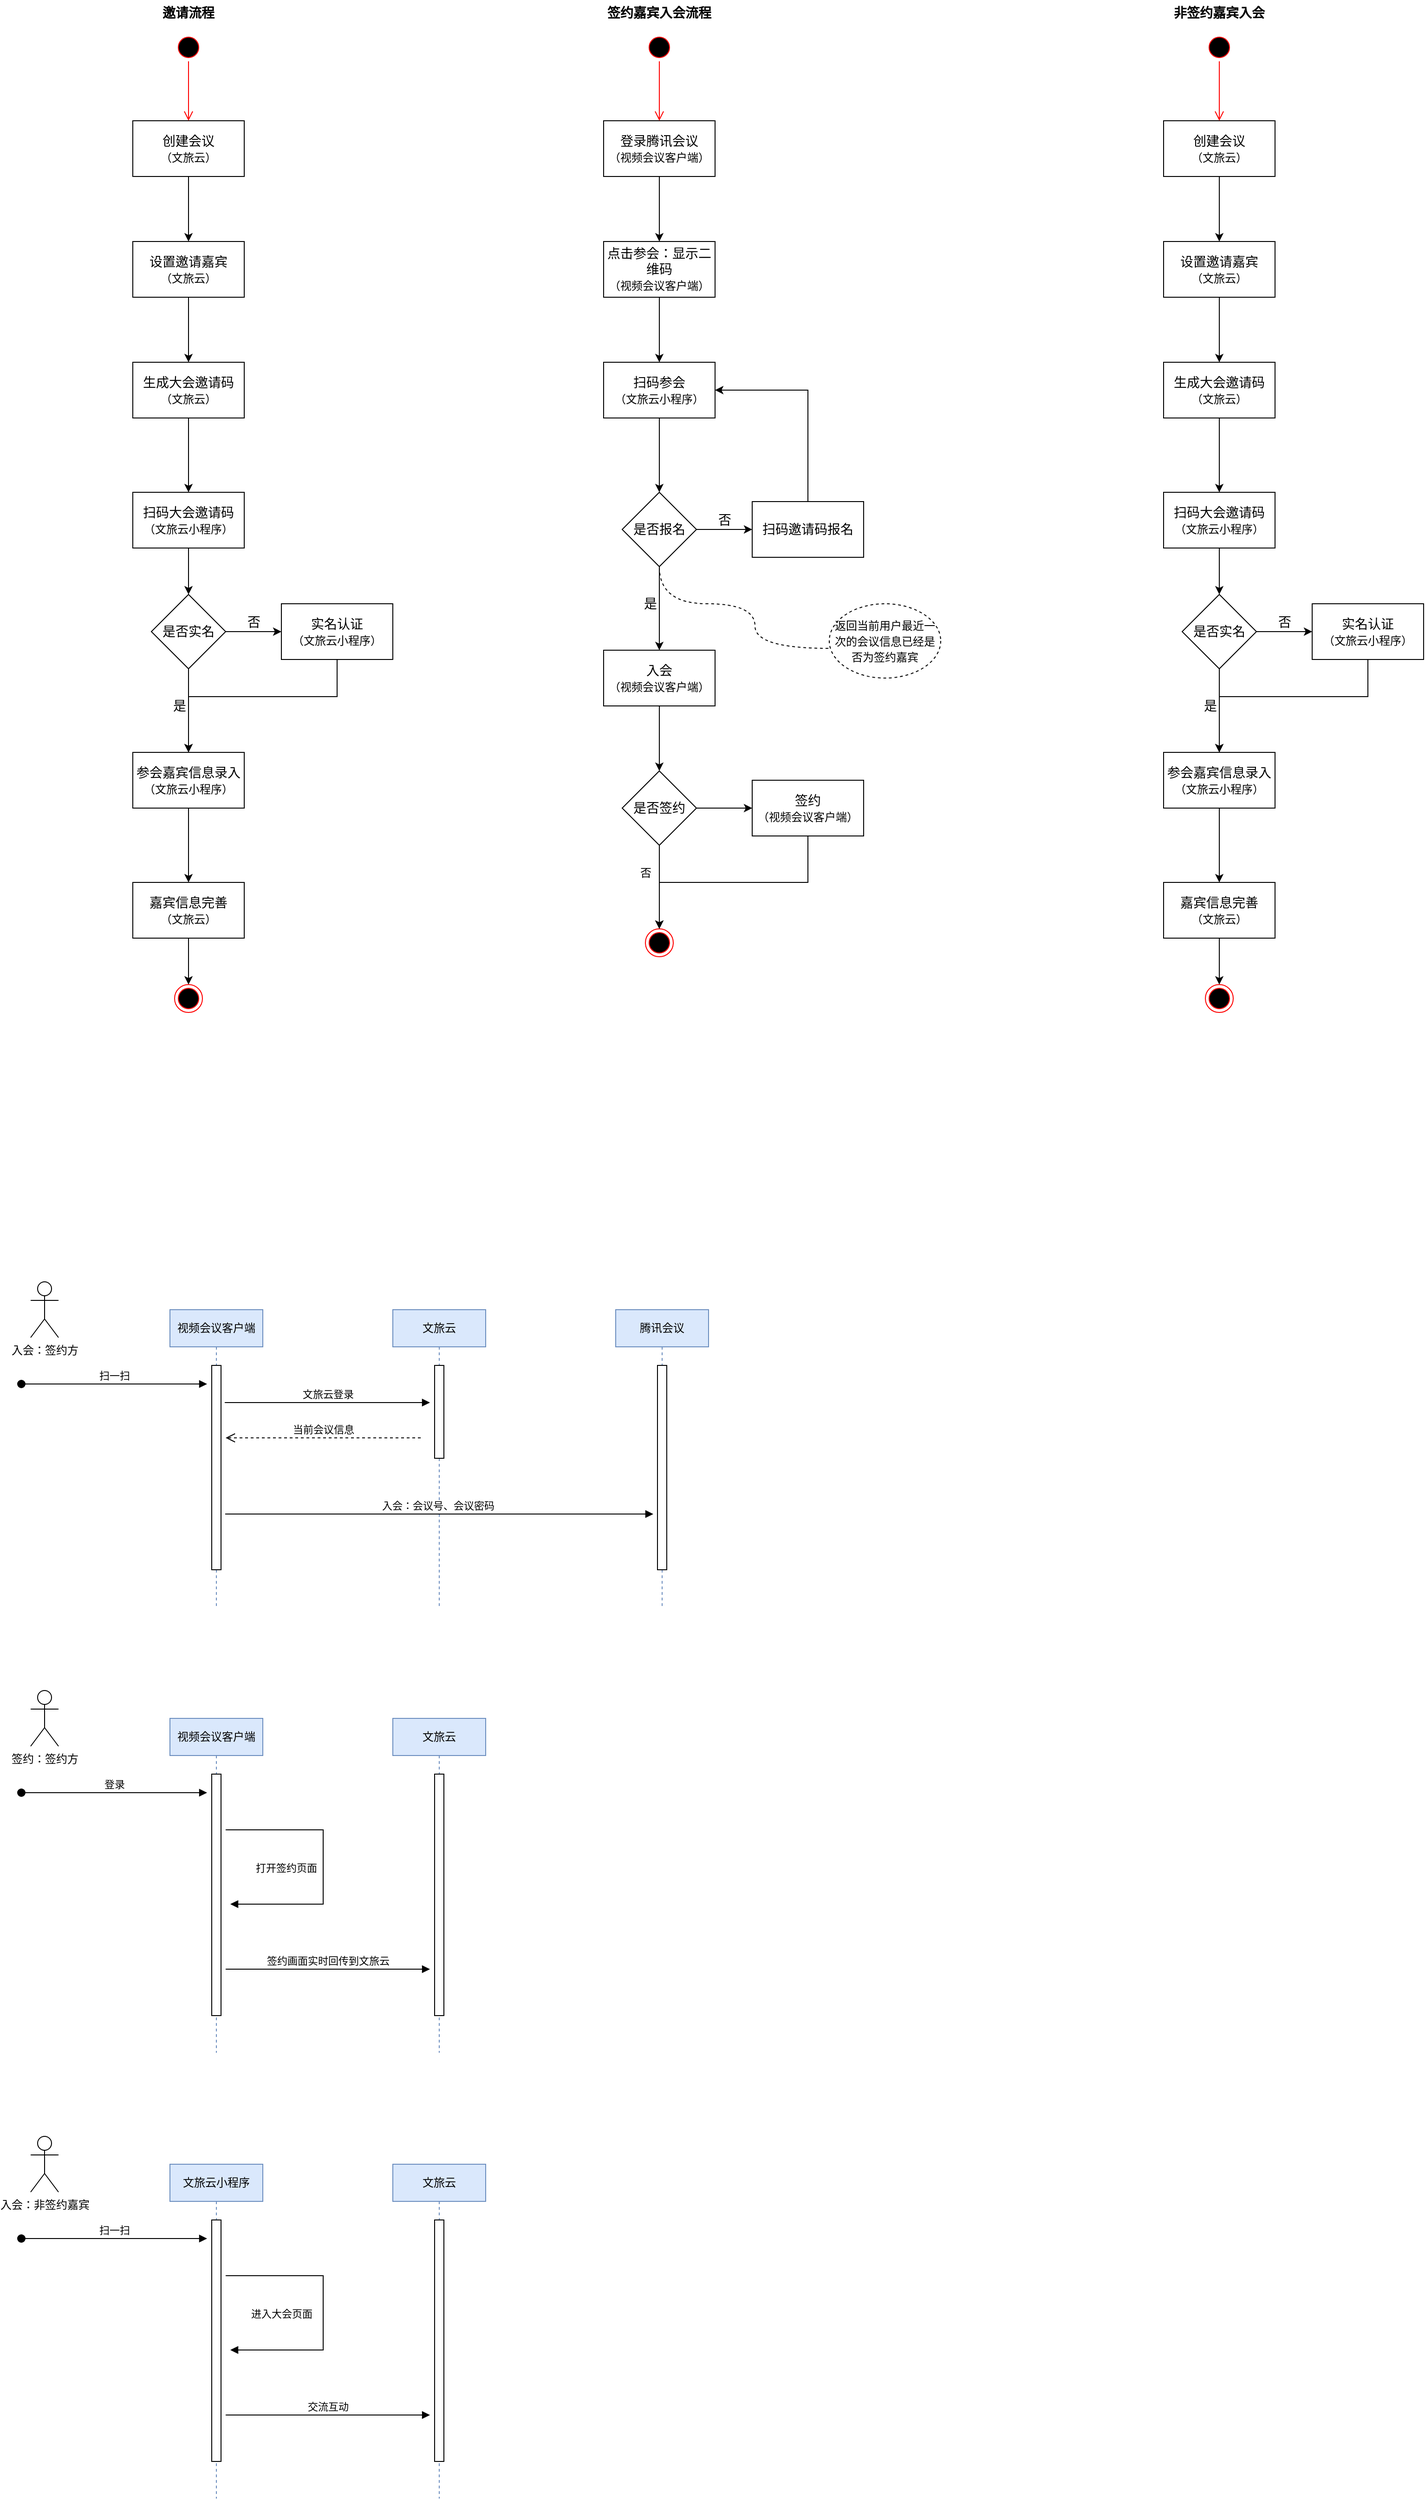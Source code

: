 <mxfile version="17.4.3" type="github">
  <diagram id="dWDWc4EyFyWDF9khaK5P" name="第 1 页">
    <mxGraphModel dx="2249" dy="1963" grid="1" gridSize="10" guides="1" tooltips="1" connect="1" arrows="1" fold="1" page="1" pageScale="1" pageWidth="827" pageHeight="1169" math="0" shadow="0">
      <root>
        <mxCell id="0" />
        <mxCell id="1" parent="0" />
        <mxCell id="BEaddWaeXoZHOyZYiYv0-9" value="入会：签约方" style="shape=umlActor;verticalLabelPosition=bottom;verticalAlign=top;html=1;outlineConnect=0;" vertex="1" parent="1">
          <mxGeometry x="-780" y="710" width="30" height="60" as="geometry" />
        </mxCell>
        <mxCell id="BEaddWaeXoZHOyZYiYv0-13" value="视频会议客户端" style="shape=umlLifeline;perimeter=lifelinePerimeter;whiteSpace=wrap;html=1;container=1;collapsible=0;recursiveResize=0;outlineConnect=0;fillColor=#dae8fc;strokeColor=#6c8ebf;" vertex="1" parent="1">
          <mxGeometry x="-630" y="740" width="100" height="320" as="geometry" />
        </mxCell>
        <mxCell id="BEaddWaeXoZHOyZYiYv0-11" value="" style="html=1;points=[];perimeter=orthogonalPerimeter;" vertex="1" parent="BEaddWaeXoZHOyZYiYv0-13">
          <mxGeometry x="45" y="60" width="10" height="220" as="geometry" />
        </mxCell>
        <mxCell id="BEaddWaeXoZHOyZYiYv0-15" value="文旅云" style="shape=umlLifeline;perimeter=lifelinePerimeter;whiteSpace=wrap;html=1;container=1;collapsible=0;recursiveResize=0;outlineConnect=0;fillColor=#dae8fc;strokeColor=#6c8ebf;" vertex="1" parent="1">
          <mxGeometry x="-390" y="740" width="100" height="320" as="geometry" />
        </mxCell>
        <mxCell id="BEaddWaeXoZHOyZYiYv0-16" value="" style="html=1;points=[];perimeter=orthogonalPerimeter;" vertex="1" parent="BEaddWaeXoZHOyZYiYv0-15">
          <mxGeometry x="45" y="60" width="10" height="100" as="geometry" />
        </mxCell>
        <mxCell id="BEaddWaeXoZHOyZYiYv0-17" value="腾讯会议" style="shape=umlLifeline;perimeter=lifelinePerimeter;whiteSpace=wrap;html=1;container=1;collapsible=0;recursiveResize=0;outlineConnect=0;fillColor=#dae8fc;strokeColor=#6c8ebf;" vertex="1" parent="1">
          <mxGeometry x="-150" y="740" width="100" height="320" as="geometry" />
        </mxCell>
        <mxCell id="BEaddWaeXoZHOyZYiYv0-18" value="" style="html=1;points=[];perimeter=orthogonalPerimeter;" vertex="1" parent="BEaddWaeXoZHOyZYiYv0-17">
          <mxGeometry x="45" y="60" width="10" height="220" as="geometry" />
        </mxCell>
        <mxCell id="BEaddWaeXoZHOyZYiYv0-19" value="扫一扫" style="html=1;verticalAlign=bottom;startArrow=oval;startFill=1;endArrow=block;startSize=8;rounded=0;" edge="1" parent="1">
          <mxGeometry width="60" relative="1" as="geometry">
            <mxPoint x="-790" y="820" as="sourcePoint" />
            <mxPoint x="-590" y="820" as="targetPoint" />
          </mxGeometry>
        </mxCell>
        <mxCell id="BEaddWaeXoZHOyZYiYv0-24" value="文旅云登录" style="html=1;verticalAlign=bottom;endArrow=block;rounded=0;" edge="1" parent="1">
          <mxGeometry width="80" relative="1" as="geometry">
            <mxPoint x="-571" y="840" as="sourcePoint" />
            <mxPoint x="-350" y="840" as="targetPoint" />
          </mxGeometry>
        </mxCell>
        <mxCell id="BEaddWaeXoZHOyZYiYv0-25" value="入会：会议号、会议密码&amp;nbsp;" style="html=1;verticalAlign=bottom;endArrow=block;rounded=0;" edge="1" parent="1">
          <mxGeometry width="80" relative="1" as="geometry">
            <mxPoint x="-570.5" y="960" as="sourcePoint" />
            <mxPoint x="-109.5" y="960" as="targetPoint" />
          </mxGeometry>
        </mxCell>
        <mxCell id="BEaddWaeXoZHOyZYiYv0-26" value="当前会议信息" style="html=1;verticalAlign=bottom;endArrow=open;dashed=1;endSize=8;rounded=0;" edge="1" parent="1">
          <mxGeometry relative="1" as="geometry">
            <mxPoint x="-360" y="878" as="sourcePoint" />
            <mxPoint x="-570" y="878" as="targetPoint" />
          </mxGeometry>
        </mxCell>
        <mxCell id="BEaddWaeXoZHOyZYiYv0-42" value="签约：签约方" style="shape=umlActor;verticalLabelPosition=bottom;verticalAlign=top;html=1;outlineConnect=0;" vertex="1" parent="1">
          <mxGeometry x="-780" y="1150" width="30" height="60" as="geometry" />
        </mxCell>
        <mxCell id="BEaddWaeXoZHOyZYiYv0-43" value="视频会议客户端" style="shape=umlLifeline;perimeter=lifelinePerimeter;whiteSpace=wrap;html=1;container=1;collapsible=0;recursiveResize=0;outlineConnect=0;fillColor=#dae8fc;strokeColor=#6c8ebf;" vertex="1" parent="1">
          <mxGeometry x="-630" y="1180" width="100" height="360" as="geometry" />
        </mxCell>
        <mxCell id="BEaddWaeXoZHOyZYiYv0-44" value="" style="html=1;points=[];perimeter=orthogonalPerimeter;" vertex="1" parent="BEaddWaeXoZHOyZYiYv0-43">
          <mxGeometry x="45" y="60" width="10" height="260" as="geometry" />
        </mxCell>
        <mxCell id="BEaddWaeXoZHOyZYiYv0-46" value="文旅云" style="shape=umlLifeline;perimeter=lifelinePerimeter;whiteSpace=wrap;html=1;container=1;collapsible=0;recursiveResize=0;outlineConnect=0;fillColor=#dae8fc;strokeColor=#6c8ebf;" vertex="1" parent="1">
          <mxGeometry x="-390" y="1180" width="100" height="360" as="geometry" />
        </mxCell>
        <mxCell id="BEaddWaeXoZHOyZYiYv0-47" value="" style="html=1;points=[];perimeter=orthogonalPerimeter;" vertex="1" parent="BEaddWaeXoZHOyZYiYv0-46">
          <mxGeometry x="45" y="60" width="10" height="260" as="geometry" />
        </mxCell>
        <mxCell id="BEaddWaeXoZHOyZYiYv0-51" value="登录" style="html=1;verticalAlign=bottom;startArrow=oval;startFill=1;endArrow=block;startSize=8;rounded=0;" edge="1" parent="1">
          <mxGeometry width="60" relative="1" as="geometry">
            <mxPoint x="-790" y="1260" as="sourcePoint" />
            <mxPoint x="-590" y="1260" as="targetPoint" />
          </mxGeometry>
        </mxCell>
        <mxCell id="BEaddWaeXoZHOyZYiYv0-55" value="打开签约页面" style="html=1;verticalAlign=bottom;endArrow=block;rounded=0;" edge="1" parent="1">
          <mxGeometry x="0.579" y="-30" width="80" relative="1" as="geometry">
            <mxPoint x="-570" y="1300" as="sourcePoint" />
            <mxPoint x="-565" y="1380" as="targetPoint" />
            <Array as="points">
              <mxPoint x="-465" y="1300" />
              <mxPoint x="-465" y="1380" />
            </Array>
            <mxPoint as="offset" />
          </mxGeometry>
        </mxCell>
        <mxCell id="BEaddWaeXoZHOyZYiYv0-45" value="签约画面实时回传到文旅云" style="html=1;verticalAlign=bottom;endArrow=block;rounded=0;" edge="1" parent="1">
          <mxGeometry width="80" relative="1" as="geometry">
            <mxPoint x="-570" y="1450" as="sourcePoint" />
            <mxPoint x="-350" y="1450" as="targetPoint" />
          </mxGeometry>
        </mxCell>
        <mxCell id="BEaddWaeXoZHOyZYiYv0-56" value="入会：非签约嘉宾" style="shape=umlActor;verticalLabelPosition=bottom;verticalAlign=top;html=1;outlineConnect=0;" vertex="1" parent="1">
          <mxGeometry x="-780" y="1630" width="30" height="60" as="geometry" />
        </mxCell>
        <mxCell id="BEaddWaeXoZHOyZYiYv0-57" value="文旅云小程序" style="shape=umlLifeline;perimeter=lifelinePerimeter;whiteSpace=wrap;html=1;container=1;collapsible=0;recursiveResize=0;outlineConnect=0;fillColor=#dae8fc;strokeColor=#6c8ebf;" vertex="1" parent="1">
          <mxGeometry x="-630" y="1660" width="100" height="360" as="geometry" />
        </mxCell>
        <mxCell id="BEaddWaeXoZHOyZYiYv0-58" value="" style="html=1;points=[];perimeter=orthogonalPerimeter;" vertex="1" parent="BEaddWaeXoZHOyZYiYv0-57">
          <mxGeometry x="45" y="60" width="10" height="260" as="geometry" />
        </mxCell>
        <mxCell id="BEaddWaeXoZHOyZYiYv0-59" value="文旅云" style="shape=umlLifeline;perimeter=lifelinePerimeter;whiteSpace=wrap;html=1;container=1;collapsible=0;recursiveResize=0;outlineConnect=0;fillColor=#dae8fc;strokeColor=#6c8ebf;" vertex="1" parent="1">
          <mxGeometry x="-390" y="1660" width="100" height="360" as="geometry" />
        </mxCell>
        <mxCell id="BEaddWaeXoZHOyZYiYv0-60" value="" style="html=1;points=[];perimeter=orthogonalPerimeter;" vertex="1" parent="BEaddWaeXoZHOyZYiYv0-59">
          <mxGeometry x="45" y="60" width="10" height="260" as="geometry" />
        </mxCell>
        <mxCell id="BEaddWaeXoZHOyZYiYv0-61" value="扫一扫" style="html=1;verticalAlign=bottom;startArrow=oval;startFill=1;endArrow=block;startSize=8;rounded=0;" edge="1" parent="1">
          <mxGeometry width="60" relative="1" as="geometry">
            <mxPoint x="-790" y="1740" as="sourcePoint" />
            <mxPoint x="-590" y="1740" as="targetPoint" />
          </mxGeometry>
        </mxCell>
        <mxCell id="BEaddWaeXoZHOyZYiYv0-62" value="进入大会页面" style="html=1;verticalAlign=bottom;endArrow=block;rounded=0;" edge="1" parent="1">
          <mxGeometry x="0.614" y="-30" width="80" relative="1" as="geometry">
            <mxPoint x="-570" y="1780" as="sourcePoint" />
            <mxPoint x="-565" y="1860" as="targetPoint" />
            <Array as="points">
              <mxPoint x="-465" y="1780" />
              <mxPoint x="-465" y="1860" />
            </Array>
            <mxPoint as="offset" />
          </mxGeometry>
        </mxCell>
        <mxCell id="BEaddWaeXoZHOyZYiYv0-63" value="交流互动" style="html=1;verticalAlign=bottom;endArrow=block;rounded=0;" edge="1" parent="1">
          <mxGeometry width="80" relative="1" as="geometry">
            <mxPoint x="-570" y="1930" as="sourcePoint" />
            <mxPoint x="-350" y="1930" as="targetPoint" />
          </mxGeometry>
        </mxCell>
        <mxCell id="BEaddWaeXoZHOyZYiYv0-95" value="" style="edgeStyle=orthogonalEdgeStyle;rounded=0;orthogonalLoop=1;jettySize=auto;html=1;fontSize=14;" edge="1" parent="1" source="BEaddWaeXoZHOyZYiYv0-93" target="BEaddWaeXoZHOyZYiYv0-94">
          <mxGeometry relative="1" as="geometry" />
        </mxCell>
        <mxCell id="BEaddWaeXoZHOyZYiYv0-93" value="&lt;font&gt;创建会议&lt;/font&gt;&lt;br style=&quot;font-size: 12px&quot;&gt;&lt;span style=&quot;font-size: 12px&quot;&gt;（文旅云）&lt;/span&gt;" style="rounded=0;whiteSpace=wrap;html=1;fontSize=14;" vertex="1" parent="1">
          <mxGeometry x="-670" y="-540" width="120" height="60" as="geometry" />
        </mxCell>
        <mxCell id="BEaddWaeXoZHOyZYiYv0-97" value="" style="edgeStyle=orthogonalEdgeStyle;rounded=0;orthogonalLoop=1;jettySize=auto;html=1;fontSize=14;" edge="1" parent="1" source="BEaddWaeXoZHOyZYiYv0-94" target="BEaddWaeXoZHOyZYiYv0-96">
          <mxGeometry relative="1" as="geometry" />
        </mxCell>
        <mxCell id="BEaddWaeXoZHOyZYiYv0-94" value="设置邀请嘉宾&lt;br style=&quot;font-size: 12px&quot;&gt;&lt;span style=&quot;font-size: 12px&quot;&gt;（文旅云）&lt;/span&gt;" style="rounded=0;whiteSpace=wrap;html=1;fontSize=14;" vertex="1" parent="1">
          <mxGeometry x="-670" y="-410" width="120" height="60" as="geometry" />
        </mxCell>
        <mxCell id="BEaddWaeXoZHOyZYiYv0-99" value="" style="edgeStyle=orthogonalEdgeStyle;rounded=0;orthogonalLoop=1;jettySize=auto;html=1;fontSize=14;" edge="1" parent="1" source="BEaddWaeXoZHOyZYiYv0-96" target="BEaddWaeXoZHOyZYiYv0-98">
          <mxGeometry relative="1" as="geometry" />
        </mxCell>
        <mxCell id="BEaddWaeXoZHOyZYiYv0-96" value="生成大会邀请码&lt;br style=&quot;font-size: 12px&quot;&gt;&lt;span style=&quot;font-size: 12px&quot;&gt;（文旅云）&lt;/span&gt;" style="rounded=0;whiteSpace=wrap;html=1;fontSize=14;" vertex="1" parent="1">
          <mxGeometry x="-670" y="-280" width="120" height="60" as="geometry" />
        </mxCell>
        <mxCell id="BEaddWaeXoZHOyZYiYv0-101" style="edgeStyle=orthogonalEdgeStyle;rounded=0;orthogonalLoop=1;jettySize=auto;html=1;exitX=0.5;exitY=1;exitDx=0;exitDy=0;entryX=0.5;entryY=0;entryDx=0;entryDy=0;fontSize=14;" edge="1" parent="1" source="BEaddWaeXoZHOyZYiYv0-98" target="BEaddWaeXoZHOyZYiYv0-100">
          <mxGeometry relative="1" as="geometry" />
        </mxCell>
        <mxCell id="BEaddWaeXoZHOyZYiYv0-98" value="扫码大会邀请码&lt;br style=&quot;font-size: 12px&quot;&gt;&lt;span style=&quot;font-size: 12px&quot;&gt;（文旅云小程序）&lt;/span&gt;" style="rounded=0;whiteSpace=wrap;html=1;fontSize=14;" vertex="1" parent="1">
          <mxGeometry x="-670" y="-140" width="120" height="60" as="geometry" />
        </mxCell>
        <mxCell id="BEaddWaeXoZHOyZYiYv0-103" value="" style="edgeStyle=orthogonalEdgeStyle;rounded=0;orthogonalLoop=1;jettySize=auto;html=1;fontSize=14;" edge="1" parent="1" source="BEaddWaeXoZHOyZYiYv0-100" target="BEaddWaeXoZHOyZYiYv0-102">
          <mxGeometry relative="1" as="geometry" />
        </mxCell>
        <mxCell id="BEaddWaeXoZHOyZYiYv0-106" value="" style="edgeStyle=orthogonalEdgeStyle;rounded=0;orthogonalLoop=1;jettySize=auto;html=1;fontSize=14;" edge="1" parent="1" source="BEaddWaeXoZHOyZYiYv0-100" target="BEaddWaeXoZHOyZYiYv0-105">
          <mxGeometry relative="1" as="geometry" />
        </mxCell>
        <mxCell id="BEaddWaeXoZHOyZYiYv0-100" value="是否实名" style="rhombus;whiteSpace=wrap;html=1;fontSize=14;" vertex="1" parent="1">
          <mxGeometry x="-650" y="-30" width="80" height="80" as="geometry" />
        </mxCell>
        <mxCell id="BEaddWaeXoZHOyZYiYv0-111" value="" style="edgeStyle=orthogonalEdgeStyle;rounded=0;orthogonalLoop=1;jettySize=auto;html=1;fontSize=14;" edge="1" parent="1" source="BEaddWaeXoZHOyZYiYv0-102" target="BEaddWaeXoZHOyZYiYv0-110">
          <mxGeometry relative="1" as="geometry" />
        </mxCell>
        <mxCell id="BEaddWaeXoZHOyZYiYv0-102" value="参会嘉宾信息录入&lt;br style=&quot;font-size: 12px&quot;&gt;&lt;span style=&quot;font-size: 12px&quot;&gt;（文旅云小程序）&lt;/span&gt;" style="whiteSpace=wrap;html=1;fontSize=14;" vertex="1" parent="1">
          <mxGeometry x="-670" y="140" width="120" height="60" as="geometry" />
        </mxCell>
        <mxCell id="BEaddWaeXoZHOyZYiYv0-104" value="是" style="text;html=1;align=center;verticalAlign=middle;resizable=0;points=[];autosize=1;strokeColor=none;fillColor=none;fontSize=14;" vertex="1" parent="1">
          <mxGeometry x="-635" y="80" width="30" height="20" as="geometry" />
        </mxCell>
        <mxCell id="BEaddWaeXoZHOyZYiYv0-107" style="edgeStyle=orthogonalEdgeStyle;rounded=0;orthogonalLoop=1;jettySize=auto;html=1;fontSize=14;entryX=0.5;entryY=0;entryDx=0;entryDy=0;" edge="1" parent="1" source="BEaddWaeXoZHOyZYiYv0-105" target="BEaddWaeXoZHOyZYiYv0-102">
          <mxGeometry relative="1" as="geometry">
            <mxPoint x="-610" y="70" as="targetPoint" />
            <Array as="points">
              <mxPoint x="-450" y="80" />
              <mxPoint x="-610" y="80" />
            </Array>
          </mxGeometry>
        </mxCell>
        <mxCell id="BEaddWaeXoZHOyZYiYv0-105" value="&lt;span&gt;实名认证&lt;/span&gt;&lt;br style=&quot;font-size: 12px&quot;&gt;&lt;span style=&quot;font-size: 12px&quot;&gt;（文旅云小程序）&lt;/span&gt;" style="whiteSpace=wrap;html=1;fontSize=14;" vertex="1" parent="1">
          <mxGeometry x="-510" y="-20" width="120" height="60" as="geometry" />
        </mxCell>
        <mxCell id="BEaddWaeXoZHOyZYiYv0-108" value="否" style="text;html=1;align=center;verticalAlign=middle;resizable=0;points=[];autosize=1;strokeColor=none;fillColor=none;fontSize=14;" vertex="1" parent="1">
          <mxGeometry x="-555" y="-10" width="30" height="20" as="geometry" />
        </mxCell>
        <mxCell id="BEaddWaeXoZHOyZYiYv0-113" style="edgeStyle=orthogonalEdgeStyle;rounded=0;orthogonalLoop=1;jettySize=auto;html=1;fontSize=14;" edge="1" parent="1" source="BEaddWaeXoZHOyZYiYv0-110" target="BEaddWaeXoZHOyZYiYv0-112">
          <mxGeometry relative="1" as="geometry" />
        </mxCell>
        <mxCell id="BEaddWaeXoZHOyZYiYv0-110" value="嘉宾信息完善&lt;br style=&quot;font-size: 12px&quot;&gt;&lt;span style=&quot;font-size: 12px&quot;&gt;（文旅云）&lt;/span&gt;" style="whiteSpace=wrap;html=1;fontSize=14;" vertex="1" parent="1">
          <mxGeometry x="-670" y="280" width="120" height="60" as="geometry" />
        </mxCell>
        <mxCell id="BEaddWaeXoZHOyZYiYv0-112" value="" style="ellipse;html=1;shape=endState;fillColor=#000000;strokeColor=#ff0000;fontSize=14;" vertex="1" parent="1">
          <mxGeometry x="-625" y="390" width="30" height="30" as="geometry" />
        </mxCell>
        <mxCell id="BEaddWaeXoZHOyZYiYv0-114" value="" style="ellipse;html=1;shape=startState;fillColor=#000000;strokeColor=#ff0000;fontSize=14;" vertex="1" parent="1">
          <mxGeometry x="-625" y="-634" width="30" height="30" as="geometry" />
        </mxCell>
        <mxCell id="BEaddWaeXoZHOyZYiYv0-115" value="" style="edgeStyle=orthogonalEdgeStyle;html=1;verticalAlign=bottom;endArrow=open;endSize=8;strokeColor=#ff0000;rounded=0;fontSize=14;" edge="1" source="BEaddWaeXoZHOyZYiYv0-114" parent="1" target="BEaddWaeXoZHOyZYiYv0-93">
          <mxGeometry relative="1" as="geometry">
            <mxPoint x="-855" y="-65" as="targetPoint" />
          </mxGeometry>
        </mxCell>
        <mxCell id="BEaddWaeXoZHOyZYiYv0-116" value="邀请流程" style="text;align=center;fontStyle=1;verticalAlign=middle;spacingLeft=3;spacingRight=3;strokeColor=none;rotatable=0;points=[[0,0.5],[1,0.5]];portConstraint=eastwest;fontSize=14;" vertex="1" parent="1">
          <mxGeometry x="-650" y="-670" width="80" height="26" as="geometry" />
        </mxCell>
        <mxCell id="BEaddWaeXoZHOyZYiYv0-117" value="" style="edgeStyle=orthogonalEdgeStyle;rounded=0;orthogonalLoop=1;jettySize=auto;html=1;fontSize=14;" edge="1" parent="1" source="BEaddWaeXoZHOyZYiYv0-118" target="BEaddWaeXoZHOyZYiYv0-120">
          <mxGeometry relative="1" as="geometry" />
        </mxCell>
        <mxCell id="BEaddWaeXoZHOyZYiYv0-118" value="登录腾讯会议&lt;br style=&quot;font-size: 12px&quot;&gt;&lt;span style=&quot;font-size: 12px&quot;&gt;（视频会议客户端）&lt;/span&gt;" style="rounded=0;whiteSpace=wrap;html=1;fontSize=14;" vertex="1" parent="1">
          <mxGeometry x="-163" y="-540" width="120" height="60" as="geometry" />
        </mxCell>
        <mxCell id="BEaddWaeXoZHOyZYiYv0-119" value="" style="edgeStyle=orthogonalEdgeStyle;rounded=0;orthogonalLoop=1;jettySize=auto;html=1;fontSize=14;" edge="1" parent="1" source="BEaddWaeXoZHOyZYiYv0-120" target="BEaddWaeXoZHOyZYiYv0-122">
          <mxGeometry relative="1" as="geometry" />
        </mxCell>
        <mxCell id="BEaddWaeXoZHOyZYiYv0-120" value="点击参会：显示二维码&lt;br style=&quot;font-size: 12px&quot;&gt;&lt;span style=&quot;font-size: 12px&quot;&gt;（视频会议客户端）&lt;/span&gt;" style="rounded=0;whiteSpace=wrap;html=1;fontSize=14;" vertex="1" parent="1">
          <mxGeometry x="-163" y="-410" width="120" height="60" as="geometry" />
        </mxCell>
        <mxCell id="BEaddWaeXoZHOyZYiYv0-149" style="edgeStyle=orthogonalEdgeStyle;curved=1;rounded=0;orthogonalLoop=1;jettySize=auto;html=1;entryX=0.5;entryY=0;entryDx=0;entryDy=0;fontSize=14;" edge="1" parent="1" source="BEaddWaeXoZHOyZYiYv0-122" target="BEaddWaeXoZHOyZYiYv0-127">
          <mxGeometry relative="1" as="geometry" />
        </mxCell>
        <mxCell id="BEaddWaeXoZHOyZYiYv0-122" value="扫码参会&lt;br style=&quot;font-size: 12px&quot;&gt;&lt;span style=&quot;font-size: 12px&quot;&gt;（文旅云小程序）&lt;/span&gt;" style="rounded=0;whiteSpace=wrap;html=1;fontSize=14;" vertex="1" parent="1">
          <mxGeometry x="-163" y="-280" width="120" height="60" as="geometry" />
        </mxCell>
        <mxCell id="BEaddWaeXoZHOyZYiYv0-125" value="" style="edgeStyle=orthogonalEdgeStyle;rounded=0;orthogonalLoop=1;jettySize=auto;html=1;fontSize=14;" edge="1" parent="1" source="BEaddWaeXoZHOyZYiYv0-127" target="BEaddWaeXoZHOyZYiYv0-129">
          <mxGeometry relative="1" as="geometry" />
        </mxCell>
        <mxCell id="BEaddWaeXoZHOyZYiYv0-126" value="" style="edgeStyle=orthogonalEdgeStyle;rounded=0;orthogonalLoop=1;jettySize=auto;html=1;fontSize=14;" edge="1" parent="1" source="BEaddWaeXoZHOyZYiYv0-127" target="BEaddWaeXoZHOyZYiYv0-132">
          <mxGeometry relative="1" as="geometry" />
        </mxCell>
        <mxCell id="BEaddWaeXoZHOyZYiYv0-127" value="是否报名" style="rhombus;whiteSpace=wrap;html=1;fontSize=14;" vertex="1" parent="1">
          <mxGeometry x="-143" y="-140" width="80" height="80" as="geometry" />
        </mxCell>
        <mxCell id="BEaddWaeXoZHOyZYiYv0-163" value="" style="edgeStyle=none;rounded=0;orthogonalLoop=1;jettySize=auto;html=1;fontSize=12;endArrow=classic;endFill=1;" edge="1" parent="1" source="BEaddWaeXoZHOyZYiYv0-129" target="BEaddWaeXoZHOyZYiYv0-162">
          <mxGeometry relative="1" as="geometry" />
        </mxCell>
        <mxCell id="BEaddWaeXoZHOyZYiYv0-129" value="入会&lt;br style=&quot;font-size: 12px&quot;&gt;&lt;span style=&quot;font-size: 12px&quot;&gt;（&lt;/span&gt;&lt;span style=&quot;font-size: 12px&quot;&gt;视频会议客户端&lt;/span&gt;&lt;span style=&quot;font-size: 12px&quot;&gt;）&lt;/span&gt;" style="whiteSpace=wrap;html=1;fontSize=14;" vertex="1" parent="1">
          <mxGeometry x="-163" y="30" width="120" height="60" as="geometry" />
        </mxCell>
        <mxCell id="BEaddWaeXoZHOyZYiYv0-130" value="是" style="text;html=1;align=center;verticalAlign=middle;resizable=0;points=[];autosize=1;strokeColor=none;fillColor=none;fontSize=14;" vertex="1" parent="1">
          <mxGeometry x="-128" y="-30" width="30" height="20" as="geometry" />
        </mxCell>
        <mxCell id="BEaddWaeXoZHOyZYiYv0-131" style="edgeStyle=orthogonalEdgeStyle;rounded=0;orthogonalLoop=1;jettySize=auto;html=1;fontSize=14;entryX=1;entryY=0.5;entryDx=0;entryDy=0;" edge="1" parent="1" source="BEaddWaeXoZHOyZYiYv0-132" target="BEaddWaeXoZHOyZYiYv0-122">
          <mxGeometry relative="1" as="geometry">
            <mxPoint x="-103" y="70" as="targetPoint" />
            <Array as="points">
              <mxPoint x="57" y="-250" />
            </Array>
          </mxGeometry>
        </mxCell>
        <mxCell id="BEaddWaeXoZHOyZYiYv0-132" value="扫码邀请码报名" style="whiteSpace=wrap;html=1;fontSize=14;" vertex="1" parent="1">
          <mxGeometry x="-3" y="-130" width="120" height="60" as="geometry" />
        </mxCell>
        <mxCell id="BEaddWaeXoZHOyZYiYv0-133" value="否" style="text;html=1;align=center;verticalAlign=middle;resizable=0;points=[];autosize=1;strokeColor=none;fillColor=none;fontSize=14;" vertex="1" parent="1">
          <mxGeometry x="-48" y="-120" width="30" height="20" as="geometry" />
        </mxCell>
        <mxCell id="BEaddWaeXoZHOyZYiYv0-137" value="" style="ellipse;html=1;shape=startState;fillColor=#000000;strokeColor=#ff0000;fontSize=14;" vertex="1" parent="1">
          <mxGeometry x="-118" y="-634" width="30" height="30" as="geometry" />
        </mxCell>
        <mxCell id="BEaddWaeXoZHOyZYiYv0-138" value="" style="edgeStyle=orthogonalEdgeStyle;html=1;verticalAlign=bottom;endArrow=open;endSize=8;strokeColor=#ff0000;rounded=0;fontSize=14;" edge="1" parent="1" source="BEaddWaeXoZHOyZYiYv0-137" target="BEaddWaeXoZHOyZYiYv0-118">
          <mxGeometry relative="1" as="geometry">
            <mxPoint x="-348" y="-65" as="targetPoint" />
          </mxGeometry>
        </mxCell>
        <mxCell id="BEaddWaeXoZHOyZYiYv0-139" value="签约嘉宾入会流程" style="text;align=center;fontStyle=1;verticalAlign=middle;spacingLeft=3;spacingRight=3;strokeColor=none;rotatable=0;points=[[0,0.5],[1,0.5]];portConstraint=eastwest;fontSize=14;" vertex="1" parent="1">
          <mxGeometry x="-143" y="-670" width="80" height="26" as="geometry" />
        </mxCell>
        <mxCell id="BEaddWaeXoZHOyZYiYv0-152" style="rounded=0;orthogonalLoop=1;jettySize=auto;html=1;fontSize=14;dashed=1;edgeStyle=orthogonalEdgeStyle;curved=1;exitX=-0.008;exitY=0.6;exitDx=0;exitDy=0;exitPerimeter=0;endArrow=none;endFill=0;" edge="1" parent="1" source="BEaddWaeXoZHOyZYiYv0-151" target="BEaddWaeXoZHOyZYiYv0-127">
          <mxGeometry relative="1" as="geometry">
            <Array as="points">
              <mxPoint y="28" />
              <mxPoint y="-20" />
              <mxPoint x="-103" y="-20" />
            </Array>
          </mxGeometry>
        </mxCell>
        <mxCell id="BEaddWaeXoZHOyZYiYv0-151" value="&lt;font style=&quot;font-size: 12px&quot;&gt;返回当前用户最近一次的会议信息已经是否为签约嘉宾&lt;/font&gt;" style="ellipse;whiteSpace=wrap;html=1;dashed=1;fontSize=14;" vertex="1" parent="1">
          <mxGeometry x="80" y="-20" width="120" height="80" as="geometry" />
        </mxCell>
        <mxCell id="BEaddWaeXoZHOyZYiYv0-167" style="edgeStyle=none;rounded=0;orthogonalLoop=1;jettySize=auto;html=1;exitX=0.5;exitY=1;exitDx=0;exitDy=0;fontSize=12;endArrow=classic;endFill=1;" edge="1" parent="1" source="BEaddWaeXoZHOyZYiYv0-162" target="BEaddWaeXoZHOyZYiYv0-166">
          <mxGeometry relative="1" as="geometry" />
        </mxCell>
        <mxCell id="BEaddWaeXoZHOyZYiYv0-168" value="否" style="edgeLabel;html=1;align=center;verticalAlign=middle;resizable=0;points=[];fontSize=12;" vertex="1" connectable="0" parent="BEaddWaeXoZHOyZYiYv0-167">
          <mxGeometry x="-0.333" y="1" relative="1" as="geometry">
            <mxPoint x="-16" as="offset" />
          </mxGeometry>
        </mxCell>
        <mxCell id="BEaddWaeXoZHOyZYiYv0-170" value="" style="edgeStyle=none;rounded=0;orthogonalLoop=1;jettySize=auto;html=1;fontSize=12;endArrow=classic;endFill=1;" edge="1" parent="1" source="BEaddWaeXoZHOyZYiYv0-162" target="BEaddWaeXoZHOyZYiYv0-169">
          <mxGeometry relative="1" as="geometry" />
        </mxCell>
        <mxCell id="BEaddWaeXoZHOyZYiYv0-162" value="是否签约" style="rhombus;whiteSpace=wrap;html=1;fontSize=14;" vertex="1" parent="1">
          <mxGeometry x="-143" y="160" width="80" height="80" as="geometry" />
        </mxCell>
        <mxCell id="BEaddWaeXoZHOyZYiYv0-166" value="" style="ellipse;html=1;shape=endState;fillColor=#000000;strokeColor=#ff0000;fontSize=14;" vertex="1" parent="1">
          <mxGeometry x="-118" y="330" width="30" height="30" as="geometry" />
        </mxCell>
        <mxCell id="BEaddWaeXoZHOyZYiYv0-172" style="edgeStyle=none;rounded=0;orthogonalLoop=1;jettySize=auto;html=1;entryX=0.5;entryY=0;entryDx=0;entryDy=0;fontSize=12;endArrow=classic;endFill=1;" edge="1" parent="1" source="BEaddWaeXoZHOyZYiYv0-169" target="BEaddWaeXoZHOyZYiYv0-166">
          <mxGeometry relative="1" as="geometry">
            <Array as="points">
              <mxPoint x="57" y="280" />
              <mxPoint x="-103" y="280" />
            </Array>
          </mxGeometry>
        </mxCell>
        <mxCell id="BEaddWaeXoZHOyZYiYv0-169" value="签约&lt;br style=&quot;font-size: 12px&quot;&gt;&lt;span style=&quot;font-size: 12px&quot;&gt;（&lt;/span&gt;&lt;span style=&quot;font-size: 12px&quot;&gt;视频会议客户端&lt;/span&gt;&lt;span style=&quot;font-size: 12px&quot;&gt;）&lt;/span&gt;" style="whiteSpace=wrap;html=1;fontSize=14;" vertex="1" parent="1">
          <mxGeometry x="-3" y="170" width="120" height="60" as="geometry" />
        </mxCell>
        <mxCell id="BEaddWaeXoZHOyZYiYv0-173" value="" style="edgeStyle=orthogonalEdgeStyle;rounded=0;orthogonalLoop=1;jettySize=auto;html=1;fontSize=14;" edge="1" parent="1" source="BEaddWaeXoZHOyZYiYv0-174" target="BEaddWaeXoZHOyZYiYv0-176">
          <mxGeometry relative="1" as="geometry" />
        </mxCell>
        <mxCell id="BEaddWaeXoZHOyZYiYv0-174" value="&lt;font&gt;创建会议&lt;/font&gt;&lt;br style=&quot;font-size: 12px&quot;&gt;&lt;span style=&quot;font-size: 12px&quot;&gt;（文旅云）&lt;/span&gt;" style="rounded=0;whiteSpace=wrap;html=1;fontSize=14;" vertex="1" parent="1">
          <mxGeometry x="440" y="-540" width="120" height="60" as="geometry" />
        </mxCell>
        <mxCell id="BEaddWaeXoZHOyZYiYv0-175" value="" style="edgeStyle=orthogonalEdgeStyle;rounded=0;orthogonalLoop=1;jettySize=auto;html=1;fontSize=14;" edge="1" parent="1" source="BEaddWaeXoZHOyZYiYv0-176" target="BEaddWaeXoZHOyZYiYv0-178">
          <mxGeometry relative="1" as="geometry" />
        </mxCell>
        <mxCell id="BEaddWaeXoZHOyZYiYv0-176" value="设置邀请嘉宾&lt;br style=&quot;font-size: 12px&quot;&gt;&lt;span style=&quot;font-size: 12px&quot;&gt;（文旅云）&lt;/span&gt;" style="rounded=0;whiteSpace=wrap;html=1;fontSize=14;" vertex="1" parent="1">
          <mxGeometry x="440" y="-410" width="120" height="60" as="geometry" />
        </mxCell>
        <mxCell id="BEaddWaeXoZHOyZYiYv0-177" value="" style="edgeStyle=orthogonalEdgeStyle;rounded=0;orthogonalLoop=1;jettySize=auto;html=1;fontSize=14;" edge="1" parent="1" source="BEaddWaeXoZHOyZYiYv0-178" target="BEaddWaeXoZHOyZYiYv0-180">
          <mxGeometry relative="1" as="geometry" />
        </mxCell>
        <mxCell id="BEaddWaeXoZHOyZYiYv0-178" value="生成大会邀请码&lt;br style=&quot;font-size: 12px&quot;&gt;&lt;span style=&quot;font-size: 12px&quot;&gt;（文旅云）&lt;/span&gt;" style="rounded=0;whiteSpace=wrap;html=1;fontSize=14;" vertex="1" parent="1">
          <mxGeometry x="440" y="-280" width="120" height="60" as="geometry" />
        </mxCell>
        <mxCell id="BEaddWaeXoZHOyZYiYv0-179" style="edgeStyle=orthogonalEdgeStyle;rounded=0;orthogonalLoop=1;jettySize=auto;html=1;exitX=0.5;exitY=1;exitDx=0;exitDy=0;entryX=0.5;entryY=0;entryDx=0;entryDy=0;fontSize=14;" edge="1" parent="1" source="BEaddWaeXoZHOyZYiYv0-180" target="BEaddWaeXoZHOyZYiYv0-183">
          <mxGeometry relative="1" as="geometry" />
        </mxCell>
        <mxCell id="BEaddWaeXoZHOyZYiYv0-180" value="扫码大会邀请码&lt;br style=&quot;font-size: 12px&quot;&gt;&lt;span style=&quot;font-size: 12px&quot;&gt;（文旅云小程序）&lt;/span&gt;" style="rounded=0;whiteSpace=wrap;html=1;fontSize=14;" vertex="1" parent="1">
          <mxGeometry x="440" y="-140" width="120" height="60" as="geometry" />
        </mxCell>
        <mxCell id="BEaddWaeXoZHOyZYiYv0-181" value="" style="edgeStyle=orthogonalEdgeStyle;rounded=0;orthogonalLoop=1;jettySize=auto;html=1;fontSize=14;" edge="1" parent="1" source="BEaddWaeXoZHOyZYiYv0-183" target="BEaddWaeXoZHOyZYiYv0-185">
          <mxGeometry relative="1" as="geometry" />
        </mxCell>
        <mxCell id="BEaddWaeXoZHOyZYiYv0-182" value="" style="edgeStyle=orthogonalEdgeStyle;rounded=0;orthogonalLoop=1;jettySize=auto;html=1;fontSize=14;" edge="1" parent="1" source="BEaddWaeXoZHOyZYiYv0-183" target="BEaddWaeXoZHOyZYiYv0-188">
          <mxGeometry relative="1" as="geometry" />
        </mxCell>
        <mxCell id="BEaddWaeXoZHOyZYiYv0-183" value="是否实名" style="rhombus;whiteSpace=wrap;html=1;fontSize=14;" vertex="1" parent="1">
          <mxGeometry x="460" y="-30" width="80" height="80" as="geometry" />
        </mxCell>
        <mxCell id="BEaddWaeXoZHOyZYiYv0-184" value="" style="edgeStyle=orthogonalEdgeStyle;rounded=0;orthogonalLoop=1;jettySize=auto;html=1;fontSize=14;" edge="1" parent="1" source="BEaddWaeXoZHOyZYiYv0-185" target="BEaddWaeXoZHOyZYiYv0-191">
          <mxGeometry relative="1" as="geometry" />
        </mxCell>
        <mxCell id="BEaddWaeXoZHOyZYiYv0-185" value="参会嘉宾信息录入&lt;br style=&quot;font-size: 12px&quot;&gt;&lt;span style=&quot;font-size: 12px&quot;&gt;（文旅云小程序）&lt;/span&gt;" style="whiteSpace=wrap;html=1;fontSize=14;" vertex="1" parent="1">
          <mxGeometry x="440" y="140" width="120" height="60" as="geometry" />
        </mxCell>
        <mxCell id="BEaddWaeXoZHOyZYiYv0-186" value="是" style="text;html=1;align=center;verticalAlign=middle;resizable=0;points=[];autosize=1;strokeColor=none;fillColor=none;fontSize=14;" vertex="1" parent="1">
          <mxGeometry x="475" y="80" width="30" height="20" as="geometry" />
        </mxCell>
        <mxCell id="BEaddWaeXoZHOyZYiYv0-187" style="edgeStyle=orthogonalEdgeStyle;rounded=0;orthogonalLoop=1;jettySize=auto;html=1;fontSize=14;entryX=0.5;entryY=0;entryDx=0;entryDy=0;" edge="1" parent="1" source="BEaddWaeXoZHOyZYiYv0-188" target="BEaddWaeXoZHOyZYiYv0-185">
          <mxGeometry relative="1" as="geometry">
            <mxPoint x="500" y="70" as="targetPoint" />
            <Array as="points">
              <mxPoint x="660" y="80" />
              <mxPoint x="500" y="80" />
            </Array>
          </mxGeometry>
        </mxCell>
        <mxCell id="BEaddWaeXoZHOyZYiYv0-188" value="&lt;span&gt;实名认证&lt;/span&gt;&lt;br style=&quot;font-size: 12px&quot;&gt;&lt;span style=&quot;font-size: 12px&quot;&gt;（文旅云小程序）&lt;/span&gt;" style="whiteSpace=wrap;html=1;fontSize=14;" vertex="1" parent="1">
          <mxGeometry x="600" y="-20" width="120" height="60" as="geometry" />
        </mxCell>
        <mxCell id="BEaddWaeXoZHOyZYiYv0-189" value="否" style="text;html=1;align=center;verticalAlign=middle;resizable=0;points=[];autosize=1;strokeColor=none;fillColor=none;fontSize=14;" vertex="1" parent="1">
          <mxGeometry x="555" y="-10" width="30" height="20" as="geometry" />
        </mxCell>
        <mxCell id="BEaddWaeXoZHOyZYiYv0-190" style="edgeStyle=orthogonalEdgeStyle;rounded=0;orthogonalLoop=1;jettySize=auto;html=1;fontSize=14;" edge="1" parent="1" source="BEaddWaeXoZHOyZYiYv0-191" target="BEaddWaeXoZHOyZYiYv0-192">
          <mxGeometry relative="1" as="geometry" />
        </mxCell>
        <mxCell id="BEaddWaeXoZHOyZYiYv0-191" value="嘉宾信息完善&lt;br style=&quot;font-size: 12px&quot;&gt;&lt;span style=&quot;font-size: 12px&quot;&gt;（文旅云）&lt;/span&gt;" style="whiteSpace=wrap;html=1;fontSize=14;" vertex="1" parent="1">
          <mxGeometry x="440" y="280" width="120" height="60" as="geometry" />
        </mxCell>
        <mxCell id="BEaddWaeXoZHOyZYiYv0-192" value="" style="ellipse;html=1;shape=endState;fillColor=#000000;strokeColor=#ff0000;fontSize=14;" vertex="1" parent="1">
          <mxGeometry x="485" y="390" width="30" height="30" as="geometry" />
        </mxCell>
        <mxCell id="BEaddWaeXoZHOyZYiYv0-193" value="" style="ellipse;html=1;shape=startState;fillColor=#000000;strokeColor=#ff0000;fontSize=14;" vertex="1" parent="1">
          <mxGeometry x="485" y="-634" width="30" height="30" as="geometry" />
        </mxCell>
        <mxCell id="BEaddWaeXoZHOyZYiYv0-194" value="" style="edgeStyle=orthogonalEdgeStyle;html=1;verticalAlign=bottom;endArrow=open;endSize=8;strokeColor=#ff0000;rounded=0;fontSize=14;" edge="1" parent="1" source="BEaddWaeXoZHOyZYiYv0-193" target="BEaddWaeXoZHOyZYiYv0-174">
          <mxGeometry relative="1" as="geometry">
            <mxPoint x="255" y="-65" as="targetPoint" />
          </mxGeometry>
        </mxCell>
        <mxCell id="BEaddWaeXoZHOyZYiYv0-195" value="非签约嘉宾入会" style="text;align=center;fontStyle=1;verticalAlign=middle;spacingLeft=3;spacingRight=3;strokeColor=none;rotatable=0;points=[[0,0.5],[1,0.5]];portConstraint=eastwest;fontSize=14;" vertex="1" parent="1">
          <mxGeometry x="460" y="-670" width="80" height="26" as="geometry" />
        </mxCell>
      </root>
    </mxGraphModel>
  </diagram>
</mxfile>
